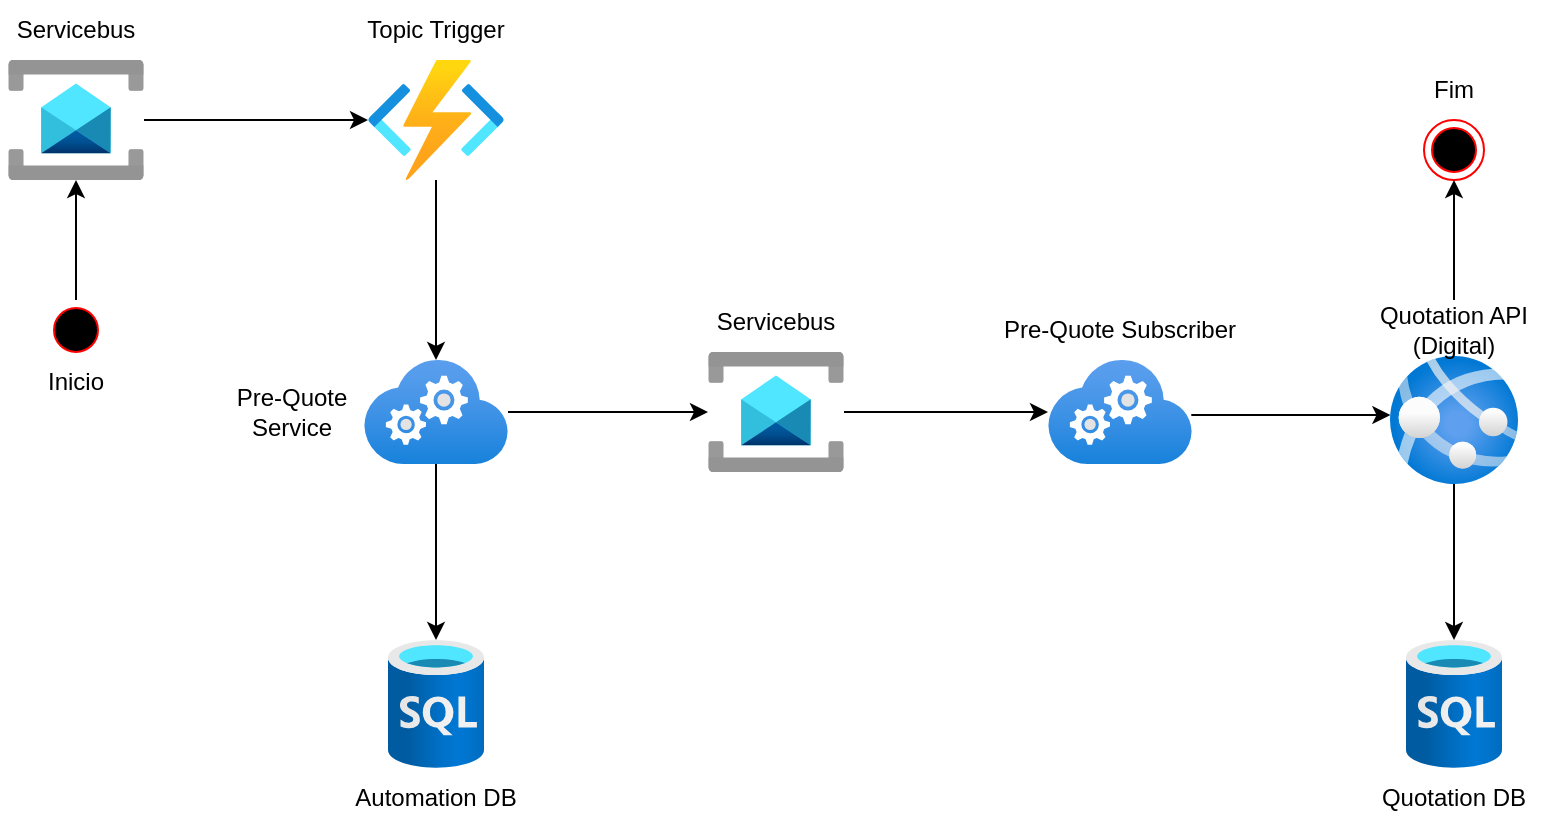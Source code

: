 <mxfile version="22.1.8" type="github">
  <diagram name="Página-1" id="3xjMLZej0Dem8Eqz9D8S">
    <mxGraphModel dx="1235" dy="563" grid="1" gridSize="10" guides="1" tooltips="1" connect="1" arrows="1" fold="1" page="1" pageScale="1" pageWidth="827" pageHeight="1169" math="0" shadow="0">
      <root>
        <mxCell id="0" />
        <mxCell id="1" parent="0" />
        <mxCell id="GWckqZ3AVYxRYitDVD1S-3" style="edgeStyle=orthogonalEdgeStyle;rounded=0;orthogonalLoop=1;jettySize=auto;html=1;" edge="1" parent="1" source="GWckqZ3AVYxRYitDVD1S-1" target="GWckqZ3AVYxRYitDVD1S-2">
          <mxGeometry relative="1" as="geometry" />
        </mxCell>
        <mxCell id="GWckqZ3AVYxRYitDVD1S-1" value="" style="image;aspect=fixed;html=1;points=[];align=center;fontSize=12;image=img/lib/azure2/integration/Service_Bus.svg;" vertex="1" parent="1">
          <mxGeometry x="40" y="340" width="68" height="60" as="geometry" />
        </mxCell>
        <mxCell id="GWckqZ3AVYxRYitDVD1S-5" style="edgeStyle=orthogonalEdgeStyle;rounded=0;orthogonalLoop=1;jettySize=auto;html=1;" edge="1" parent="1" source="GWckqZ3AVYxRYitDVD1S-2" target="GWckqZ3AVYxRYitDVD1S-4">
          <mxGeometry relative="1" as="geometry" />
        </mxCell>
        <mxCell id="GWckqZ3AVYxRYitDVD1S-2" value="" style="image;aspect=fixed;html=1;points=[];align=center;fontSize=12;image=img/lib/azure2/compute/Function_Apps.svg;" vertex="1" parent="1">
          <mxGeometry x="220" y="340" width="68" height="60" as="geometry" />
        </mxCell>
        <mxCell id="GWckqZ3AVYxRYitDVD1S-7" value="" style="edgeStyle=orthogonalEdgeStyle;rounded=0;orthogonalLoop=1;jettySize=auto;html=1;" edge="1" parent="1" source="GWckqZ3AVYxRYitDVD1S-4" target="GWckqZ3AVYxRYitDVD1S-6">
          <mxGeometry relative="1" as="geometry" />
        </mxCell>
        <mxCell id="GWckqZ3AVYxRYitDVD1S-9" value="" style="edgeStyle=orthogonalEdgeStyle;rounded=0;orthogonalLoop=1;jettySize=auto;html=1;" edge="1" parent="1" source="GWckqZ3AVYxRYitDVD1S-4" target="GWckqZ3AVYxRYitDVD1S-8">
          <mxGeometry relative="1" as="geometry" />
        </mxCell>
        <mxCell id="GWckqZ3AVYxRYitDVD1S-4" value="" style="image;aspect=fixed;html=1;points=[];align=center;fontSize=12;image=img/lib/azure2/compute/Cloud_Services_Classic.svg;" vertex="1" parent="1">
          <mxGeometry x="218" y="490" width="72" height="52" as="geometry" />
        </mxCell>
        <mxCell id="GWckqZ3AVYxRYitDVD1S-6" value="" style="image;aspect=fixed;html=1;points=[];align=center;fontSize=12;image=img/lib/azure2/databases/SQL_Database.svg;" vertex="1" parent="1">
          <mxGeometry x="230" y="630" width="48" height="64" as="geometry" />
        </mxCell>
        <mxCell id="GWckqZ3AVYxRYitDVD1S-23" value="" style="edgeStyle=orthogonalEdgeStyle;rounded=0;orthogonalLoop=1;jettySize=auto;html=1;" edge="1" parent="1" source="GWckqZ3AVYxRYitDVD1S-8" target="GWckqZ3AVYxRYitDVD1S-22">
          <mxGeometry relative="1" as="geometry" />
        </mxCell>
        <mxCell id="GWckqZ3AVYxRYitDVD1S-8" value="" style="image;aspect=fixed;html=1;points=[];align=center;fontSize=12;image=img/lib/azure2/integration/Service_Bus.svg;" vertex="1" parent="1">
          <mxGeometry x="390" y="486" width="68" height="60" as="geometry" />
        </mxCell>
        <mxCell id="GWckqZ3AVYxRYitDVD1S-17" value="Servicebus" style="text;html=1;strokeColor=none;fillColor=none;align=center;verticalAlign=middle;whiteSpace=wrap;rounded=0;" vertex="1" parent="1">
          <mxGeometry x="44" y="310" width="60" height="30" as="geometry" />
        </mxCell>
        <mxCell id="GWckqZ3AVYxRYitDVD1S-18" value="Topic Trigger" style="text;html=1;strokeColor=none;fillColor=none;align=center;verticalAlign=middle;whiteSpace=wrap;rounded=0;" vertex="1" parent="1">
          <mxGeometry x="216" y="310" width="76" height="30" as="geometry" />
        </mxCell>
        <mxCell id="GWckqZ3AVYxRYitDVD1S-19" value="Pre-Quote Service" style="text;html=1;strokeColor=none;fillColor=none;align=center;verticalAlign=middle;whiteSpace=wrap;rounded=0;" vertex="1" parent="1">
          <mxGeometry x="144" y="501" width="76" height="30" as="geometry" />
        </mxCell>
        <mxCell id="GWckqZ3AVYxRYitDVD1S-20" value="Servicebus" style="text;html=1;strokeColor=none;fillColor=none;align=center;verticalAlign=middle;whiteSpace=wrap;rounded=0;" vertex="1" parent="1">
          <mxGeometry x="394" y="456" width="60" height="30" as="geometry" />
        </mxCell>
        <mxCell id="GWckqZ3AVYxRYitDVD1S-39" value="" style="edgeStyle=orthogonalEdgeStyle;rounded=0;orthogonalLoop=1;jettySize=auto;html=1;entryX=0.003;entryY=0.461;entryDx=0;entryDy=0;entryPerimeter=0;exitX=0.995;exitY=0.528;exitDx=0;exitDy=0;exitPerimeter=0;" edge="1" parent="1" source="GWckqZ3AVYxRYitDVD1S-22" target="GWckqZ3AVYxRYitDVD1S-10">
          <mxGeometry relative="1" as="geometry">
            <mxPoint x="720" y="520" as="targetPoint" />
          </mxGeometry>
        </mxCell>
        <mxCell id="GWckqZ3AVYxRYitDVD1S-22" value="" style="image;aspect=fixed;html=1;points=[];align=center;fontSize=12;image=img/lib/azure2/compute/Cloud_Services_Classic.svg;" vertex="1" parent="1">
          <mxGeometry x="560" y="490" width="72" height="52" as="geometry" />
        </mxCell>
        <mxCell id="GWckqZ3AVYxRYitDVD1S-24" value="Pre-Quote Subscriber" style="text;html=1;strokeColor=none;fillColor=none;align=center;verticalAlign=middle;whiteSpace=wrap;rounded=0;" vertex="1" parent="1">
          <mxGeometry x="534" y="460" width="124" height="30" as="geometry" />
        </mxCell>
        <mxCell id="GWckqZ3AVYxRYitDVD1S-30" value="" style="edgeStyle=orthogonalEdgeStyle;rounded=0;orthogonalLoop=1;jettySize=auto;html=1;" edge="1" parent="1" source="GWckqZ3AVYxRYitDVD1S-26" target="GWckqZ3AVYxRYitDVD1S-1">
          <mxGeometry relative="1" as="geometry" />
        </mxCell>
        <mxCell id="GWckqZ3AVYxRYitDVD1S-26" value="" style="ellipse;html=1;shape=startState;fillColor=#000000;strokeColor=#ff0000;" vertex="1" parent="1">
          <mxGeometry x="59" y="460" width="30" height="30" as="geometry" />
        </mxCell>
        <mxCell id="GWckqZ3AVYxRYitDVD1S-32" value="" style="group" vertex="1" connectable="0" parent="1">
          <mxGeometry x="720" y="460" width="86" height="92" as="geometry" />
        </mxCell>
        <mxCell id="GWckqZ3AVYxRYitDVD1S-10" value="" style="image;aspect=fixed;html=1;points=[];align=center;fontSize=12;image=img/lib/azure2/app_services/App_Services.svg;" vertex="1" parent="GWckqZ3AVYxRYitDVD1S-32">
          <mxGeometry x="11" y="28" width="64" height="64" as="geometry" />
        </mxCell>
        <mxCell id="GWckqZ3AVYxRYitDVD1S-21" value="Quotation API (Digital)" style="text;html=1;strokeColor=none;fillColor=none;align=center;verticalAlign=middle;whiteSpace=wrap;rounded=0;" vertex="1" parent="GWckqZ3AVYxRYitDVD1S-32">
          <mxGeometry width="86" height="30" as="geometry" />
        </mxCell>
        <mxCell id="GWckqZ3AVYxRYitDVD1S-33" value="" style="image;aspect=fixed;html=1;points=[];align=center;fontSize=12;image=img/lib/azure2/databases/SQL_Database.svg;" vertex="1" parent="1">
          <mxGeometry x="739" y="630" width="48" height="64" as="geometry" />
        </mxCell>
        <mxCell id="GWckqZ3AVYxRYitDVD1S-38" value="" style="edgeStyle=orthogonalEdgeStyle;rounded=0;orthogonalLoop=1;jettySize=auto;html=1;" edge="1" parent="1" source="GWckqZ3AVYxRYitDVD1S-10" target="GWckqZ3AVYxRYitDVD1S-33">
          <mxGeometry relative="1" as="geometry" />
        </mxCell>
        <mxCell id="GWckqZ3AVYxRYitDVD1S-40" value="" style="ellipse;html=1;shape=endState;fillColor=#000000;strokeColor=#ff0000;" vertex="1" parent="1">
          <mxGeometry x="748" y="370" width="30" height="30" as="geometry" />
        </mxCell>
        <mxCell id="GWckqZ3AVYxRYitDVD1S-41" value="" style="edgeStyle=orthogonalEdgeStyle;rounded=0;orthogonalLoop=1;jettySize=auto;html=1;" edge="1" parent="1" source="GWckqZ3AVYxRYitDVD1S-21" target="GWckqZ3AVYxRYitDVD1S-40">
          <mxGeometry relative="1" as="geometry" />
        </mxCell>
        <mxCell id="GWckqZ3AVYxRYitDVD1S-42" value="Inicio" style="text;html=1;strokeColor=none;fillColor=none;align=center;verticalAlign=middle;whiteSpace=wrap;rounded=0;" vertex="1" parent="1">
          <mxGeometry x="36" y="486" width="76" height="30" as="geometry" />
        </mxCell>
        <mxCell id="GWckqZ3AVYxRYitDVD1S-43" value="Fim" style="text;html=1;strokeColor=none;fillColor=none;align=center;verticalAlign=middle;whiteSpace=wrap;rounded=0;" vertex="1" parent="1">
          <mxGeometry x="725" y="340" width="76" height="30" as="geometry" />
        </mxCell>
        <mxCell id="GWckqZ3AVYxRYitDVD1S-44" value="Automation DB" style="text;html=1;strokeColor=none;fillColor=none;align=center;verticalAlign=middle;whiteSpace=wrap;rounded=0;" vertex="1" parent="1">
          <mxGeometry x="207" y="694" width="94" height="30" as="geometry" />
        </mxCell>
        <mxCell id="GWckqZ3AVYxRYitDVD1S-45" value="Quotation DB" style="text;html=1;strokeColor=none;fillColor=none;align=center;verticalAlign=middle;whiteSpace=wrap;rounded=0;" vertex="1" parent="1">
          <mxGeometry x="716" y="694" width="94" height="30" as="geometry" />
        </mxCell>
      </root>
    </mxGraphModel>
  </diagram>
</mxfile>
